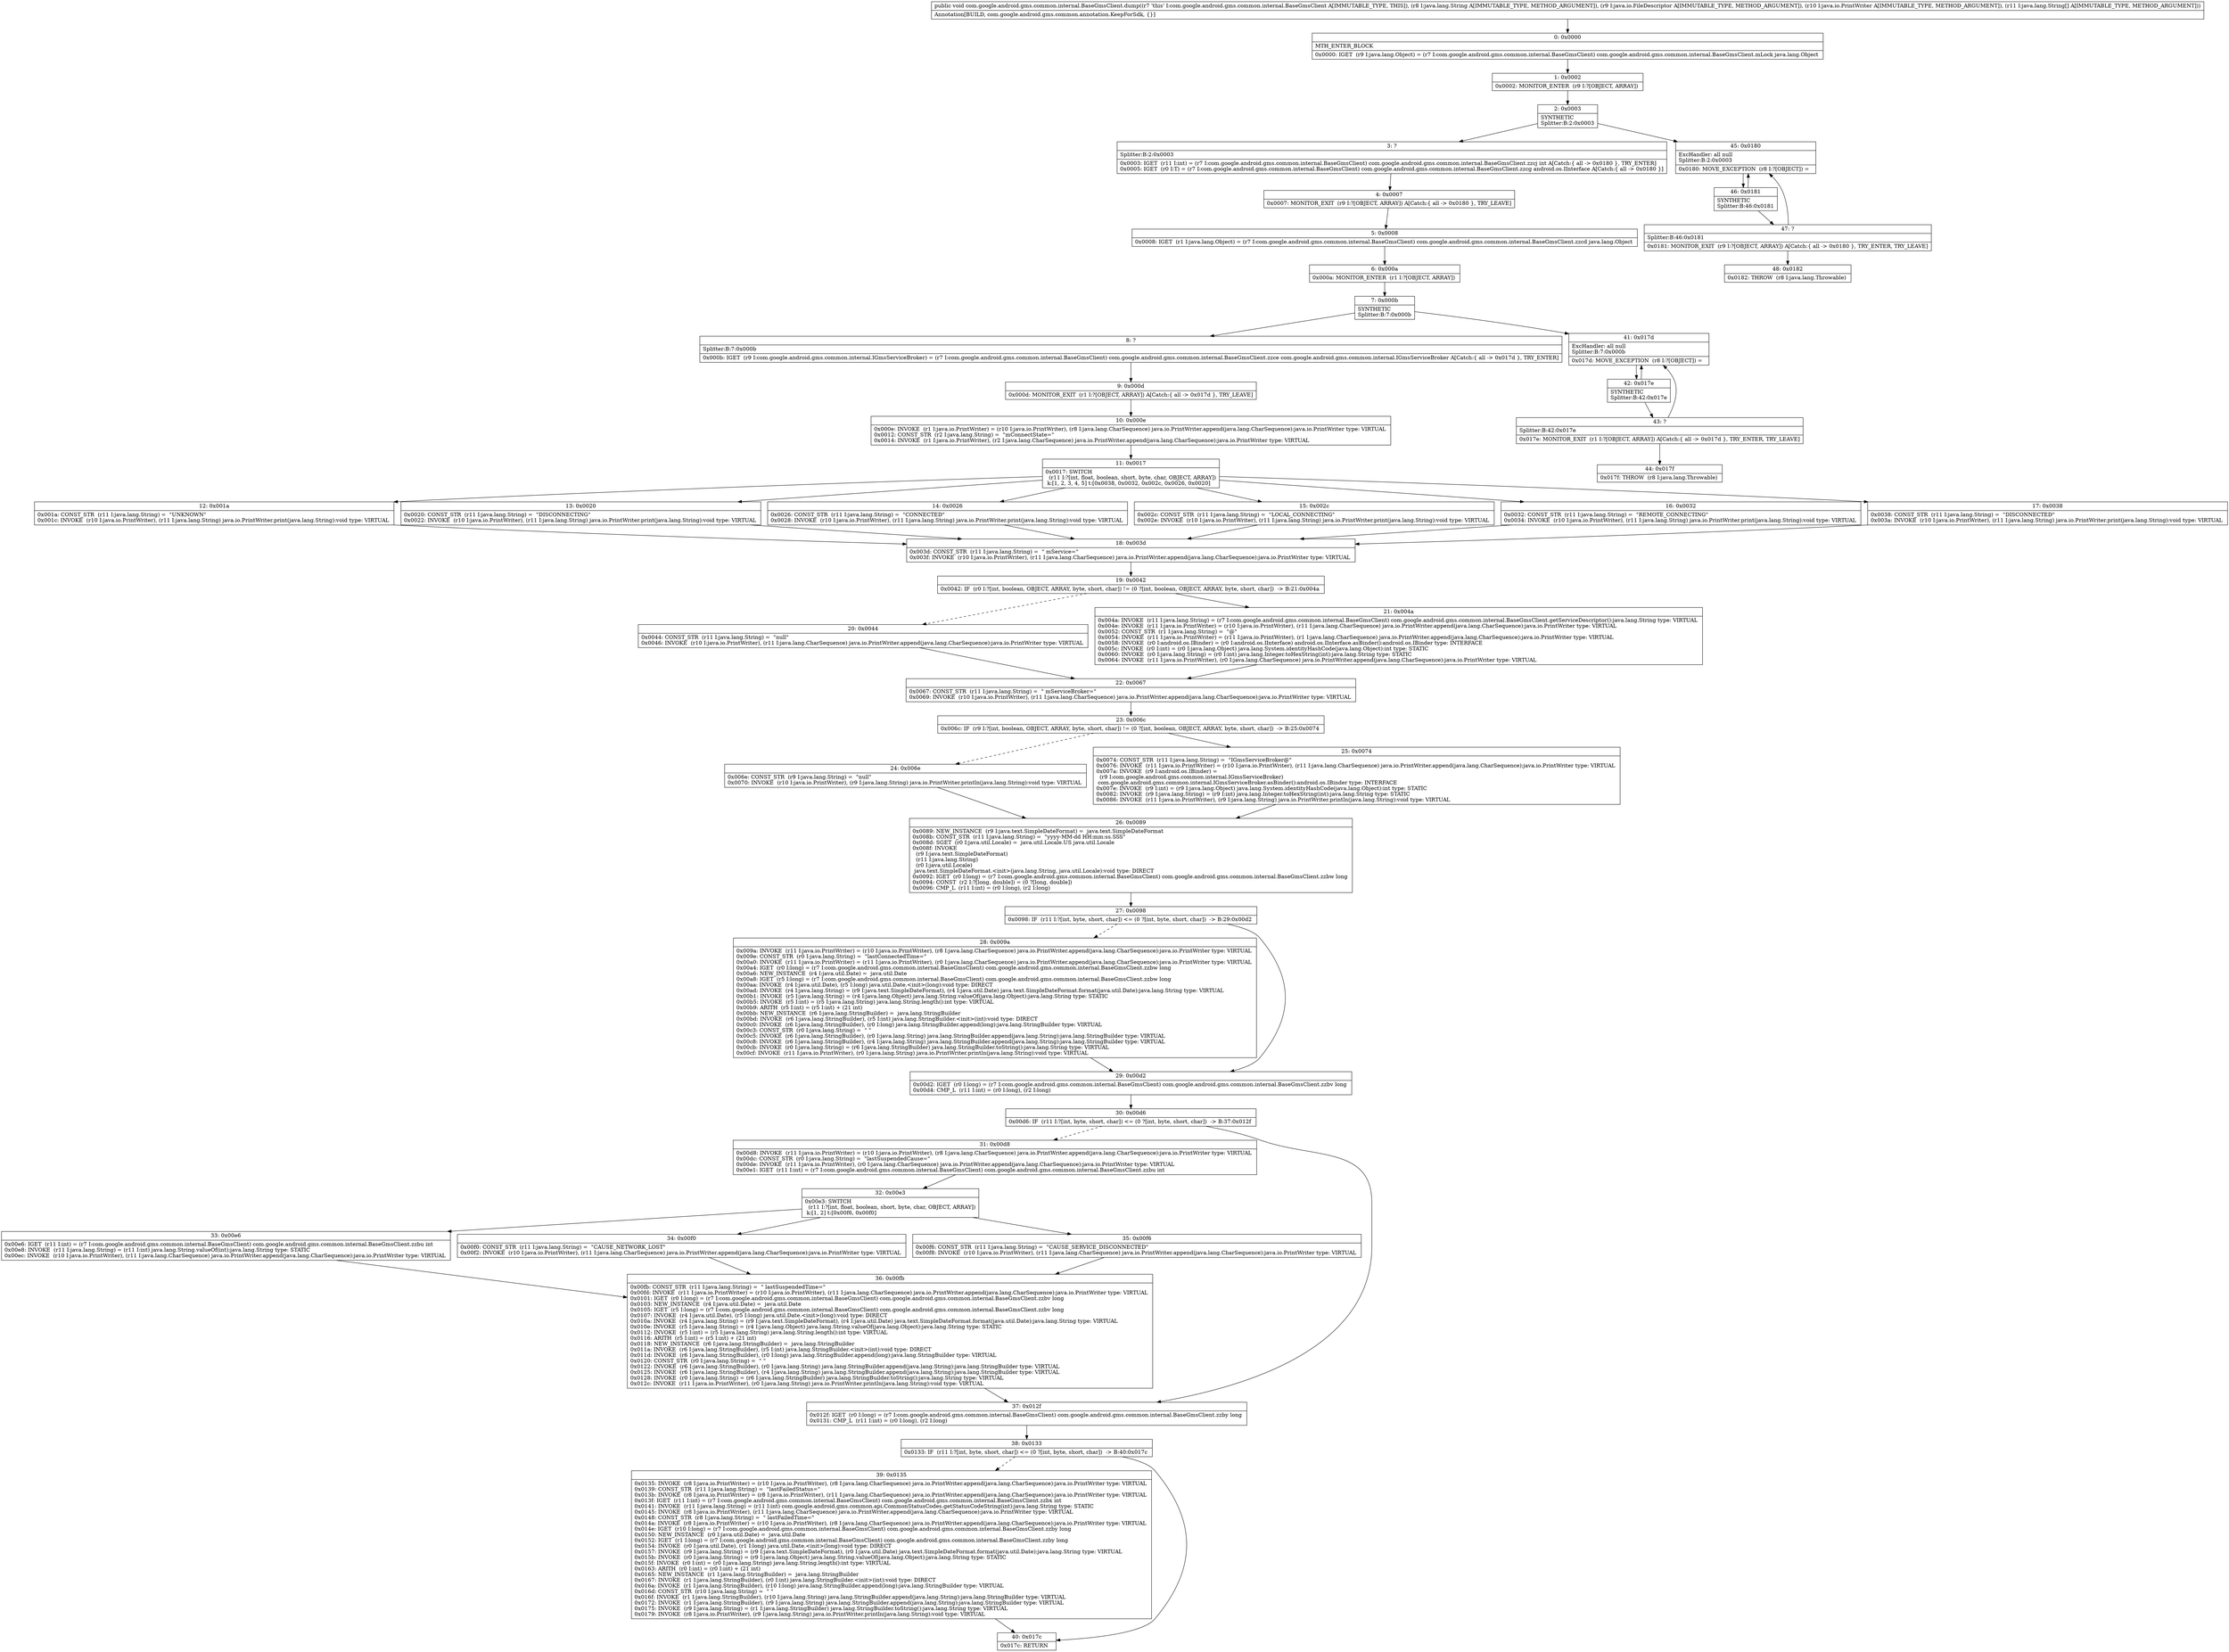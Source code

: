 digraph "CFG forcom.google.android.gms.common.internal.BaseGmsClient.dump(Ljava\/lang\/String;Ljava\/io\/FileDescriptor;Ljava\/io\/PrintWriter;[Ljava\/lang\/String;)V" {
Node_0 [shape=record,label="{0\:\ 0x0000|MTH_ENTER_BLOCK\l|0x0000: IGET  (r9 I:java.lang.Object) = (r7 I:com.google.android.gms.common.internal.BaseGmsClient) com.google.android.gms.common.internal.BaseGmsClient.mLock java.lang.Object \l}"];
Node_1 [shape=record,label="{1\:\ 0x0002|0x0002: MONITOR_ENTER  (r9 I:?[OBJECT, ARRAY]) \l}"];
Node_2 [shape=record,label="{2\:\ 0x0003|SYNTHETIC\lSplitter:B:2:0x0003\l}"];
Node_3 [shape=record,label="{3\:\ ?|Splitter:B:2:0x0003\l|0x0003: IGET  (r11 I:int) = (r7 I:com.google.android.gms.common.internal.BaseGmsClient) com.google.android.gms.common.internal.BaseGmsClient.zzcj int A[Catch:\{ all \-\> 0x0180 \}, TRY_ENTER]\l0x0005: IGET  (r0 I:T) = (r7 I:com.google.android.gms.common.internal.BaseGmsClient) com.google.android.gms.common.internal.BaseGmsClient.zzcg android.os.IInterface A[Catch:\{ all \-\> 0x0180 \}]\l}"];
Node_4 [shape=record,label="{4\:\ 0x0007|0x0007: MONITOR_EXIT  (r9 I:?[OBJECT, ARRAY]) A[Catch:\{ all \-\> 0x0180 \}, TRY_LEAVE]\l}"];
Node_5 [shape=record,label="{5\:\ 0x0008|0x0008: IGET  (r1 I:java.lang.Object) = (r7 I:com.google.android.gms.common.internal.BaseGmsClient) com.google.android.gms.common.internal.BaseGmsClient.zzcd java.lang.Object \l}"];
Node_6 [shape=record,label="{6\:\ 0x000a|0x000a: MONITOR_ENTER  (r1 I:?[OBJECT, ARRAY]) \l}"];
Node_7 [shape=record,label="{7\:\ 0x000b|SYNTHETIC\lSplitter:B:7:0x000b\l}"];
Node_8 [shape=record,label="{8\:\ ?|Splitter:B:7:0x000b\l|0x000b: IGET  (r9 I:com.google.android.gms.common.internal.IGmsServiceBroker) = (r7 I:com.google.android.gms.common.internal.BaseGmsClient) com.google.android.gms.common.internal.BaseGmsClient.zzce com.google.android.gms.common.internal.IGmsServiceBroker A[Catch:\{ all \-\> 0x017d \}, TRY_ENTER]\l}"];
Node_9 [shape=record,label="{9\:\ 0x000d|0x000d: MONITOR_EXIT  (r1 I:?[OBJECT, ARRAY]) A[Catch:\{ all \-\> 0x017d \}, TRY_LEAVE]\l}"];
Node_10 [shape=record,label="{10\:\ 0x000e|0x000e: INVOKE  (r1 I:java.io.PrintWriter) = (r10 I:java.io.PrintWriter), (r8 I:java.lang.CharSequence) java.io.PrintWriter.append(java.lang.CharSequence):java.io.PrintWriter type: VIRTUAL \l0x0012: CONST_STR  (r2 I:java.lang.String) =  \"mConnectState=\" \l0x0014: INVOKE  (r1 I:java.io.PrintWriter), (r2 I:java.lang.CharSequence) java.io.PrintWriter.append(java.lang.CharSequence):java.io.PrintWriter type: VIRTUAL \l}"];
Node_11 [shape=record,label="{11\:\ 0x0017|0x0017: SWITCH  \l  (r11 I:?[int, float, boolean, short, byte, char, OBJECT, ARRAY])\l k:[1, 2, 3, 4, 5] t:[0x0038, 0x0032, 0x002c, 0x0026, 0x0020] \l}"];
Node_12 [shape=record,label="{12\:\ 0x001a|0x001a: CONST_STR  (r11 I:java.lang.String) =  \"UNKNOWN\" \l0x001c: INVOKE  (r10 I:java.io.PrintWriter), (r11 I:java.lang.String) java.io.PrintWriter.print(java.lang.String):void type: VIRTUAL \l}"];
Node_13 [shape=record,label="{13\:\ 0x0020|0x0020: CONST_STR  (r11 I:java.lang.String) =  \"DISCONNECTING\" \l0x0022: INVOKE  (r10 I:java.io.PrintWriter), (r11 I:java.lang.String) java.io.PrintWriter.print(java.lang.String):void type: VIRTUAL \l}"];
Node_14 [shape=record,label="{14\:\ 0x0026|0x0026: CONST_STR  (r11 I:java.lang.String) =  \"CONNECTED\" \l0x0028: INVOKE  (r10 I:java.io.PrintWriter), (r11 I:java.lang.String) java.io.PrintWriter.print(java.lang.String):void type: VIRTUAL \l}"];
Node_15 [shape=record,label="{15\:\ 0x002c|0x002c: CONST_STR  (r11 I:java.lang.String) =  \"LOCAL_CONNECTING\" \l0x002e: INVOKE  (r10 I:java.io.PrintWriter), (r11 I:java.lang.String) java.io.PrintWriter.print(java.lang.String):void type: VIRTUAL \l}"];
Node_16 [shape=record,label="{16\:\ 0x0032|0x0032: CONST_STR  (r11 I:java.lang.String) =  \"REMOTE_CONNECTING\" \l0x0034: INVOKE  (r10 I:java.io.PrintWriter), (r11 I:java.lang.String) java.io.PrintWriter.print(java.lang.String):void type: VIRTUAL \l}"];
Node_17 [shape=record,label="{17\:\ 0x0038|0x0038: CONST_STR  (r11 I:java.lang.String) =  \"DISCONNECTED\" \l0x003a: INVOKE  (r10 I:java.io.PrintWriter), (r11 I:java.lang.String) java.io.PrintWriter.print(java.lang.String):void type: VIRTUAL \l}"];
Node_18 [shape=record,label="{18\:\ 0x003d|0x003d: CONST_STR  (r11 I:java.lang.String) =  \" mService=\" \l0x003f: INVOKE  (r10 I:java.io.PrintWriter), (r11 I:java.lang.CharSequence) java.io.PrintWriter.append(java.lang.CharSequence):java.io.PrintWriter type: VIRTUAL \l}"];
Node_19 [shape=record,label="{19\:\ 0x0042|0x0042: IF  (r0 I:?[int, boolean, OBJECT, ARRAY, byte, short, char]) != (0 ?[int, boolean, OBJECT, ARRAY, byte, short, char])  \-\> B:21:0x004a \l}"];
Node_20 [shape=record,label="{20\:\ 0x0044|0x0044: CONST_STR  (r11 I:java.lang.String) =  \"null\" \l0x0046: INVOKE  (r10 I:java.io.PrintWriter), (r11 I:java.lang.CharSequence) java.io.PrintWriter.append(java.lang.CharSequence):java.io.PrintWriter type: VIRTUAL \l}"];
Node_21 [shape=record,label="{21\:\ 0x004a|0x004a: INVOKE  (r11 I:java.lang.String) = (r7 I:com.google.android.gms.common.internal.BaseGmsClient) com.google.android.gms.common.internal.BaseGmsClient.getServiceDescriptor():java.lang.String type: VIRTUAL \l0x004e: INVOKE  (r11 I:java.io.PrintWriter) = (r10 I:java.io.PrintWriter), (r11 I:java.lang.CharSequence) java.io.PrintWriter.append(java.lang.CharSequence):java.io.PrintWriter type: VIRTUAL \l0x0052: CONST_STR  (r1 I:java.lang.String) =  \"@\" \l0x0054: INVOKE  (r11 I:java.io.PrintWriter) = (r11 I:java.io.PrintWriter), (r1 I:java.lang.CharSequence) java.io.PrintWriter.append(java.lang.CharSequence):java.io.PrintWriter type: VIRTUAL \l0x0058: INVOKE  (r0 I:android.os.IBinder) = (r0 I:android.os.IInterface) android.os.IInterface.asBinder():android.os.IBinder type: INTERFACE \l0x005c: INVOKE  (r0 I:int) = (r0 I:java.lang.Object) java.lang.System.identityHashCode(java.lang.Object):int type: STATIC \l0x0060: INVOKE  (r0 I:java.lang.String) = (r0 I:int) java.lang.Integer.toHexString(int):java.lang.String type: STATIC \l0x0064: INVOKE  (r11 I:java.io.PrintWriter), (r0 I:java.lang.CharSequence) java.io.PrintWriter.append(java.lang.CharSequence):java.io.PrintWriter type: VIRTUAL \l}"];
Node_22 [shape=record,label="{22\:\ 0x0067|0x0067: CONST_STR  (r11 I:java.lang.String) =  \" mServiceBroker=\" \l0x0069: INVOKE  (r10 I:java.io.PrintWriter), (r11 I:java.lang.CharSequence) java.io.PrintWriter.append(java.lang.CharSequence):java.io.PrintWriter type: VIRTUAL \l}"];
Node_23 [shape=record,label="{23\:\ 0x006c|0x006c: IF  (r9 I:?[int, boolean, OBJECT, ARRAY, byte, short, char]) != (0 ?[int, boolean, OBJECT, ARRAY, byte, short, char])  \-\> B:25:0x0074 \l}"];
Node_24 [shape=record,label="{24\:\ 0x006e|0x006e: CONST_STR  (r9 I:java.lang.String) =  \"null\" \l0x0070: INVOKE  (r10 I:java.io.PrintWriter), (r9 I:java.lang.String) java.io.PrintWriter.println(java.lang.String):void type: VIRTUAL \l}"];
Node_25 [shape=record,label="{25\:\ 0x0074|0x0074: CONST_STR  (r11 I:java.lang.String) =  \"IGmsServiceBroker@\" \l0x0076: INVOKE  (r11 I:java.io.PrintWriter) = (r10 I:java.io.PrintWriter), (r11 I:java.lang.CharSequence) java.io.PrintWriter.append(java.lang.CharSequence):java.io.PrintWriter type: VIRTUAL \l0x007a: INVOKE  (r9 I:android.os.IBinder) = \l  (r9 I:com.google.android.gms.common.internal.IGmsServiceBroker)\l com.google.android.gms.common.internal.IGmsServiceBroker.asBinder():android.os.IBinder type: INTERFACE \l0x007e: INVOKE  (r9 I:int) = (r9 I:java.lang.Object) java.lang.System.identityHashCode(java.lang.Object):int type: STATIC \l0x0082: INVOKE  (r9 I:java.lang.String) = (r9 I:int) java.lang.Integer.toHexString(int):java.lang.String type: STATIC \l0x0086: INVOKE  (r11 I:java.io.PrintWriter), (r9 I:java.lang.String) java.io.PrintWriter.println(java.lang.String):void type: VIRTUAL \l}"];
Node_26 [shape=record,label="{26\:\ 0x0089|0x0089: NEW_INSTANCE  (r9 I:java.text.SimpleDateFormat) =  java.text.SimpleDateFormat \l0x008b: CONST_STR  (r11 I:java.lang.String) =  \"yyyy\-MM\-dd HH:mm:ss.SSS\" \l0x008d: SGET  (r0 I:java.util.Locale) =  java.util.Locale.US java.util.Locale \l0x008f: INVOKE  \l  (r9 I:java.text.SimpleDateFormat)\l  (r11 I:java.lang.String)\l  (r0 I:java.util.Locale)\l java.text.SimpleDateFormat.\<init\>(java.lang.String, java.util.Locale):void type: DIRECT \l0x0092: IGET  (r0 I:long) = (r7 I:com.google.android.gms.common.internal.BaseGmsClient) com.google.android.gms.common.internal.BaseGmsClient.zzbw long \l0x0094: CONST  (r2 I:?[long, double]) = (0 ?[long, double]) \l0x0096: CMP_L  (r11 I:int) = (r0 I:long), (r2 I:long) \l}"];
Node_27 [shape=record,label="{27\:\ 0x0098|0x0098: IF  (r11 I:?[int, byte, short, char]) \<= (0 ?[int, byte, short, char])  \-\> B:29:0x00d2 \l}"];
Node_28 [shape=record,label="{28\:\ 0x009a|0x009a: INVOKE  (r11 I:java.io.PrintWriter) = (r10 I:java.io.PrintWriter), (r8 I:java.lang.CharSequence) java.io.PrintWriter.append(java.lang.CharSequence):java.io.PrintWriter type: VIRTUAL \l0x009e: CONST_STR  (r0 I:java.lang.String) =  \"lastConnectedTime=\" \l0x00a0: INVOKE  (r11 I:java.io.PrintWriter) = (r11 I:java.io.PrintWriter), (r0 I:java.lang.CharSequence) java.io.PrintWriter.append(java.lang.CharSequence):java.io.PrintWriter type: VIRTUAL \l0x00a4: IGET  (r0 I:long) = (r7 I:com.google.android.gms.common.internal.BaseGmsClient) com.google.android.gms.common.internal.BaseGmsClient.zzbw long \l0x00a6: NEW_INSTANCE  (r4 I:java.util.Date) =  java.util.Date \l0x00a8: IGET  (r5 I:long) = (r7 I:com.google.android.gms.common.internal.BaseGmsClient) com.google.android.gms.common.internal.BaseGmsClient.zzbw long \l0x00aa: INVOKE  (r4 I:java.util.Date), (r5 I:long) java.util.Date.\<init\>(long):void type: DIRECT \l0x00ad: INVOKE  (r4 I:java.lang.String) = (r9 I:java.text.SimpleDateFormat), (r4 I:java.util.Date) java.text.SimpleDateFormat.format(java.util.Date):java.lang.String type: VIRTUAL \l0x00b1: INVOKE  (r5 I:java.lang.String) = (r4 I:java.lang.Object) java.lang.String.valueOf(java.lang.Object):java.lang.String type: STATIC \l0x00b5: INVOKE  (r5 I:int) = (r5 I:java.lang.String) java.lang.String.length():int type: VIRTUAL \l0x00b9: ARITH  (r5 I:int) = (r5 I:int) + (21 int) \l0x00bb: NEW_INSTANCE  (r6 I:java.lang.StringBuilder) =  java.lang.StringBuilder \l0x00bd: INVOKE  (r6 I:java.lang.StringBuilder), (r5 I:int) java.lang.StringBuilder.\<init\>(int):void type: DIRECT \l0x00c0: INVOKE  (r6 I:java.lang.StringBuilder), (r0 I:long) java.lang.StringBuilder.append(long):java.lang.StringBuilder type: VIRTUAL \l0x00c3: CONST_STR  (r0 I:java.lang.String) =  \" \" \l0x00c5: INVOKE  (r6 I:java.lang.StringBuilder), (r0 I:java.lang.String) java.lang.StringBuilder.append(java.lang.String):java.lang.StringBuilder type: VIRTUAL \l0x00c8: INVOKE  (r6 I:java.lang.StringBuilder), (r4 I:java.lang.String) java.lang.StringBuilder.append(java.lang.String):java.lang.StringBuilder type: VIRTUAL \l0x00cb: INVOKE  (r0 I:java.lang.String) = (r6 I:java.lang.StringBuilder) java.lang.StringBuilder.toString():java.lang.String type: VIRTUAL \l0x00cf: INVOKE  (r11 I:java.io.PrintWriter), (r0 I:java.lang.String) java.io.PrintWriter.println(java.lang.String):void type: VIRTUAL \l}"];
Node_29 [shape=record,label="{29\:\ 0x00d2|0x00d2: IGET  (r0 I:long) = (r7 I:com.google.android.gms.common.internal.BaseGmsClient) com.google.android.gms.common.internal.BaseGmsClient.zzbv long \l0x00d4: CMP_L  (r11 I:int) = (r0 I:long), (r2 I:long) \l}"];
Node_30 [shape=record,label="{30\:\ 0x00d6|0x00d6: IF  (r11 I:?[int, byte, short, char]) \<= (0 ?[int, byte, short, char])  \-\> B:37:0x012f \l}"];
Node_31 [shape=record,label="{31\:\ 0x00d8|0x00d8: INVOKE  (r11 I:java.io.PrintWriter) = (r10 I:java.io.PrintWriter), (r8 I:java.lang.CharSequence) java.io.PrintWriter.append(java.lang.CharSequence):java.io.PrintWriter type: VIRTUAL \l0x00dc: CONST_STR  (r0 I:java.lang.String) =  \"lastSuspendedCause=\" \l0x00de: INVOKE  (r11 I:java.io.PrintWriter), (r0 I:java.lang.CharSequence) java.io.PrintWriter.append(java.lang.CharSequence):java.io.PrintWriter type: VIRTUAL \l0x00e1: IGET  (r11 I:int) = (r7 I:com.google.android.gms.common.internal.BaseGmsClient) com.google.android.gms.common.internal.BaseGmsClient.zzbu int \l}"];
Node_32 [shape=record,label="{32\:\ 0x00e3|0x00e3: SWITCH  \l  (r11 I:?[int, float, boolean, short, byte, char, OBJECT, ARRAY])\l k:[1, 2] t:[0x00f6, 0x00f0] \l}"];
Node_33 [shape=record,label="{33\:\ 0x00e6|0x00e6: IGET  (r11 I:int) = (r7 I:com.google.android.gms.common.internal.BaseGmsClient) com.google.android.gms.common.internal.BaseGmsClient.zzbu int \l0x00e8: INVOKE  (r11 I:java.lang.String) = (r11 I:int) java.lang.String.valueOf(int):java.lang.String type: STATIC \l0x00ec: INVOKE  (r10 I:java.io.PrintWriter), (r11 I:java.lang.CharSequence) java.io.PrintWriter.append(java.lang.CharSequence):java.io.PrintWriter type: VIRTUAL \l}"];
Node_34 [shape=record,label="{34\:\ 0x00f0|0x00f0: CONST_STR  (r11 I:java.lang.String) =  \"CAUSE_NETWORK_LOST\" \l0x00f2: INVOKE  (r10 I:java.io.PrintWriter), (r11 I:java.lang.CharSequence) java.io.PrintWriter.append(java.lang.CharSequence):java.io.PrintWriter type: VIRTUAL \l}"];
Node_35 [shape=record,label="{35\:\ 0x00f6|0x00f6: CONST_STR  (r11 I:java.lang.String) =  \"CAUSE_SERVICE_DISCONNECTED\" \l0x00f8: INVOKE  (r10 I:java.io.PrintWriter), (r11 I:java.lang.CharSequence) java.io.PrintWriter.append(java.lang.CharSequence):java.io.PrintWriter type: VIRTUAL \l}"];
Node_36 [shape=record,label="{36\:\ 0x00fb|0x00fb: CONST_STR  (r11 I:java.lang.String) =  \" lastSuspendedTime=\" \l0x00fd: INVOKE  (r11 I:java.io.PrintWriter) = (r10 I:java.io.PrintWriter), (r11 I:java.lang.CharSequence) java.io.PrintWriter.append(java.lang.CharSequence):java.io.PrintWriter type: VIRTUAL \l0x0101: IGET  (r0 I:long) = (r7 I:com.google.android.gms.common.internal.BaseGmsClient) com.google.android.gms.common.internal.BaseGmsClient.zzbv long \l0x0103: NEW_INSTANCE  (r4 I:java.util.Date) =  java.util.Date \l0x0105: IGET  (r5 I:long) = (r7 I:com.google.android.gms.common.internal.BaseGmsClient) com.google.android.gms.common.internal.BaseGmsClient.zzbv long \l0x0107: INVOKE  (r4 I:java.util.Date), (r5 I:long) java.util.Date.\<init\>(long):void type: DIRECT \l0x010a: INVOKE  (r4 I:java.lang.String) = (r9 I:java.text.SimpleDateFormat), (r4 I:java.util.Date) java.text.SimpleDateFormat.format(java.util.Date):java.lang.String type: VIRTUAL \l0x010e: INVOKE  (r5 I:java.lang.String) = (r4 I:java.lang.Object) java.lang.String.valueOf(java.lang.Object):java.lang.String type: STATIC \l0x0112: INVOKE  (r5 I:int) = (r5 I:java.lang.String) java.lang.String.length():int type: VIRTUAL \l0x0116: ARITH  (r5 I:int) = (r5 I:int) + (21 int) \l0x0118: NEW_INSTANCE  (r6 I:java.lang.StringBuilder) =  java.lang.StringBuilder \l0x011a: INVOKE  (r6 I:java.lang.StringBuilder), (r5 I:int) java.lang.StringBuilder.\<init\>(int):void type: DIRECT \l0x011d: INVOKE  (r6 I:java.lang.StringBuilder), (r0 I:long) java.lang.StringBuilder.append(long):java.lang.StringBuilder type: VIRTUAL \l0x0120: CONST_STR  (r0 I:java.lang.String) =  \" \" \l0x0122: INVOKE  (r6 I:java.lang.StringBuilder), (r0 I:java.lang.String) java.lang.StringBuilder.append(java.lang.String):java.lang.StringBuilder type: VIRTUAL \l0x0125: INVOKE  (r6 I:java.lang.StringBuilder), (r4 I:java.lang.String) java.lang.StringBuilder.append(java.lang.String):java.lang.StringBuilder type: VIRTUAL \l0x0128: INVOKE  (r0 I:java.lang.String) = (r6 I:java.lang.StringBuilder) java.lang.StringBuilder.toString():java.lang.String type: VIRTUAL \l0x012c: INVOKE  (r11 I:java.io.PrintWriter), (r0 I:java.lang.String) java.io.PrintWriter.println(java.lang.String):void type: VIRTUAL \l}"];
Node_37 [shape=record,label="{37\:\ 0x012f|0x012f: IGET  (r0 I:long) = (r7 I:com.google.android.gms.common.internal.BaseGmsClient) com.google.android.gms.common.internal.BaseGmsClient.zzby long \l0x0131: CMP_L  (r11 I:int) = (r0 I:long), (r2 I:long) \l}"];
Node_38 [shape=record,label="{38\:\ 0x0133|0x0133: IF  (r11 I:?[int, byte, short, char]) \<= (0 ?[int, byte, short, char])  \-\> B:40:0x017c \l}"];
Node_39 [shape=record,label="{39\:\ 0x0135|0x0135: INVOKE  (r8 I:java.io.PrintWriter) = (r10 I:java.io.PrintWriter), (r8 I:java.lang.CharSequence) java.io.PrintWriter.append(java.lang.CharSequence):java.io.PrintWriter type: VIRTUAL \l0x0139: CONST_STR  (r11 I:java.lang.String) =  \"lastFailedStatus=\" \l0x013b: INVOKE  (r8 I:java.io.PrintWriter) = (r8 I:java.io.PrintWriter), (r11 I:java.lang.CharSequence) java.io.PrintWriter.append(java.lang.CharSequence):java.io.PrintWriter type: VIRTUAL \l0x013f: IGET  (r11 I:int) = (r7 I:com.google.android.gms.common.internal.BaseGmsClient) com.google.android.gms.common.internal.BaseGmsClient.zzbx int \l0x0141: INVOKE  (r11 I:java.lang.String) = (r11 I:int) com.google.android.gms.common.api.CommonStatusCodes.getStatusCodeString(int):java.lang.String type: STATIC \l0x0145: INVOKE  (r8 I:java.io.PrintWriter), (r11 I:java.lang.CharSequence) java.io.PrintWriter.append(java.lang.CharSequence):java.io.PrintWriter type: VIRTUAL \l0x0148: CONST_STR  (r8 I:java.lang.String) =  \" lastFailedTime=\" \l0x014a: INVOKE  (r8 I:java.io.PrintWriter) = (r10 I:java.io.PrintWriter), (r8 I:java.lang.CharSequence) java.io.PrintWriter.append(java.lang.CharSequence):java.io.PrintWriter type: VIRTUAL \l0x014e: IGET  (r10 I:long) = (r7 I:com.google.android.gms.common.internal.BaseGmsClient) com.google.android.gms.common.internal.BaseGmsClient.zzby long \l0x0150: NEW_INSTANCE  (r0 I:java.util.Date) =  java.util.Date \l0x0152: IGET  (r1 I:long) = (r7 I:com.google.android.gms.common.internal.BaseGmsClient) com.google.android.gms.common.internal.BaseGmsClient.zzby long \l0x0154: INVOKE  (r0 I:java.util.Date), (r1 I:long) java.util.Date.\<init\>(long):void type: DIRECT \l0x0157: INVOKE  (r9 I:java.lang.String) = (r9 I:java.text.SimpleDateFormat), (r0 I:java.util.Date) java.text.SimpleDateFormat.format(java.util.Date):java.lang.String type: VIRTUAL \l0x015b: INVOKE  (r0 I:java.lang.String) = (r9 I:java.lang.Object) java.lang.String.valueOf(java.lang.Object):java.lang.String type: STATIC \l0x015f: INVOKE  (r0 I:int) = (r0 I:java.lang.String) java.lang.String.length():int type: VIRTUAL \l0x0163: ARITH  (r0 I:int) = (r0 I:int) + (21 int) \l0x0165: NEW_INSTANCE  (r1 I:java.lang.StringBuilder) =  java.lang.StringBuilder \l0x0167: INVOKE  (r1 I:java.lang.StringBuilder), (r0 I:int) java.lang.StringBuilder.\<init\>(int):void type: DIRECT \l0x016a: INVOKE  (r1 I:java.lang.StringBuilder), (r10 I:long) java.lang.StringBuilder.append(long):java.lang.StringBuilder type: VIRTUAL \l0x016d: CONST_STR  (r10 I:java.lang.String) =  \" \" \l0x016f: INVOKE  (r1 I:java.lang.StringBuilder), (r10 I:java.lang.String) java.lang.StringBuilder.append(java.lang.String):java.lang.StringBuilder type: VIRTUAL \l0x0172: INVOKE  (r1 I:java.lang.StringBuilder), (r9 I:java.lang.String) java.lang.StringBuilder.append(java.lang.String):java.lang.StringBuilder type: VIRTUAL \l0x0175: INVOKE  (r9 I:java.lang.String) = (r1 I:java.lang.StringBuilder) java.lang.StringBuilder.toString():java.lang.String type: VIRTUAL \l0x0179: INVOKE  (r8 I:java.io.PrintWriter), (r9 I:java.lang.String) java.io.PrintWriter.println(java.lang.String):void type: VIRTUAL \l}"];
Node_40 [shape=record,label="{40\:\ 0x017c|0x017c: RETURN   \l}"];
Node_41 [shape=record,label="{41\:\ 0x017d|ExcHandler: all null\lSplitter:B:7:0x000b\l|0x017d: MOVE_EXCEPTION  (r8 I:?[OBJECT]) =  \l}"];
Node_42 [shape=record,label="{42\:\ 0x017e|SYNTHETIC\lSplitter:B:42:0x017e\l}"];
Node_43 [shape=record,label="{43\:\ ?|Splitter:B:42:0x017e\l|0x017e: MONITOR_EXIT  (r1 I:?[OBJECT, ARRAY]) A[Catch:\{ all \-\> 0x017d \}, TRY_ENTER, TRY_LEAVE]\l}"];
Node_44 [shape=record,label="{44\:\ 0x017f|0x017f: THROW  (r8 I:java.lang.Throwable) \l}"];
Node_45 [shape=record,label="{45\:\ 0x0180|ExcHandler: all null\lSplitter:B:2:0x0003\l|0x0180: MOVE_EXCEPTION  (r8 I:?[OBJECT]) =  \l}"];
Node_46 [shape=record,label="{46\:\ 0x0181|SYNTHETIC\lSplitter:B:46:0x0181\l}"];
Node_47 [shape=record,label="{47\:\ ?|Splitter:B:46:0x0181\l|0x0181: MONITOR_EXIT  (r9 I:?[OBJECT, ARRAY]) A[Catch:\{ all \-\> 0x0180 \}, TRY_ENTER, TRY_LEAVE]\l}"];
Node_48 [shape=record,label="{48\:\ 0x0182|0x0182: THROW  (r8 I:java.lang.Throwable) \l}"];
MethodNode[shape=record,label="{public void com.google.android.gms.common.internal.BaseGmsClient.dump((r7 'this' I:com.google.android.gms.common.internal.BaseGmsClient A[IMMUTABLE_TYPE, THIS]), (r8 I:java.lang.String A[IMMUTABLE_TYPE, METHOD_ARGUMENT]), (r9 I:java.io.FileDescriptor A[IMMUTABLE_TYPE, METHOD_ARGUMENT]), (r10 I:java.io.PrintWriter A[IMMUTABLE_TYPE, METHOD_ARGUMENT]), (r11 I:java.lang.String[] A[IMMUTABLE_TYPE, METHOD_ARGUMENT]))  | Annotation[BUILD, com.google.android.gms.common.annotation.KeepForSdk, \{\}]\l}"];
MethodNode -> Node_0;
Node_0 -> Node_1;
Node_1 -> Node_2;
Node_2 -> Node_3;
Node_2 -> Node_45;
Node_3 -> Node_4;
Node_4 -> Node_5;
Node_5 -> Node_6;
Node_6 -> Node_7;
Node_7 -> Node_8;
Node_7 -> Node_41;
Node_8 -> Node_9;
Node_9 -> Node_10;
Node_10 -> Node_11;
Node_11 -> Node_12;
Node_11 -> Node_13;
Node_11 -> Node_14;
Node_11 -> Node_15;
Node_11 -> Node_16;
Node_11 -> Node_17;
Node_12 -> Node_18;
Node_13 -> Node_18;
Node_14 -> Node_18;
Node_15 -> Node_18;
Node_16 -> Node_18;
Node_17 -> Node_18;
Node_18 -> Node_19;
Node_19 -> Node_20[style=dashed];
Node_19 -> Node_21;
Node_20 -> Node_22;
Node_21 -> Node_22;
Node_22 -> Node_23;
Node_23 -> Node_24[style=dashed];
Node_23 -> Node_25;
Node_24 -> Node_26;
Node_25 -> Node_26;
Node_26 -> Node_27;
Node_27 -> Node_28[style=dashed];
Node_27 -> Node_29;
Node_28 -> Node_29;
Node_29 -> Node_30;
Node_30 -> Node_31[style=dashed];
Node_30 -> Node_37;
Node_31 -> Node_32;
Node_32 -> Node_33;
Node_32 -> Node_34;
Node_32 -> Node_35;
Node_33 -> Node_36;
Node_34 -> Node_36;
Node_35 -> Node_36;
Node_36 -> Node_37;
Node_37 -> Node_38;
Node_38 -> Node_39[style=dashed];
Node_38 -> Node_40;
Node_39 -> Node_40;
Node_41 -> Node_42;
Node_42 -> Node_43;
Node_42 -> Node_41;
Node_43 -> Node_44;
Node_43 -> Node_41;
Node_45 -> Node_46;
Node_46 -> Node_47;
Node_46 -> Node_45;
Node_47 -> Node_48;
Node_47 -> Node_45;
}


